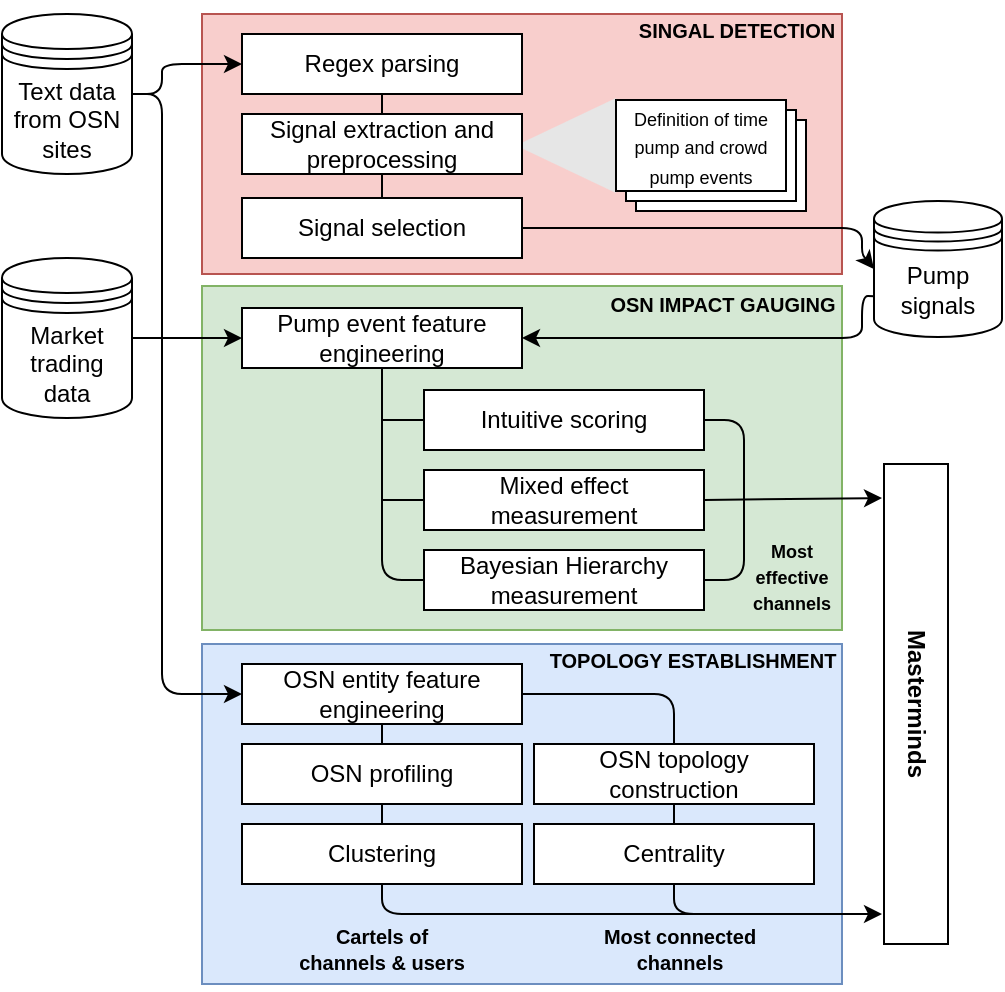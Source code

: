 <mxfile version="20.8.10" type="device" pages="2"><diagram id="hFcyo7SKG9hYKwqTIxHE" name="pipeline"><mxGraphModel dx="2146" dy="-341" grid="1" gridSize="10" guides="1" tooltips="1" connect="1" arrows="1" fold="1" page="1" pageScale="1" pageWidth="850" pageHeight="1100" math="0" shadow="0"><root><mxCell id="0"/><mxCell id="1" parent="0"/><mxCell id="LMPsdpfG9Z7nYj8rWtcw-5" value="" style="rounded=0;whiteSpace=wrap;html=1;strokeWidth=1;fontSize=11;fillColor=#dae8fc;strokeColor=#6c8ebf;" vertex="1" parent="1"><mxGeometry x="-610" y="1685" width="320" height="170" as="geometry"/></mxCell><mxCell id="4zFO5YsZ-21lXDPWHpIx-5" value="" style="rounded=0;whiteSpace=wrap;html=1;strokeWidth=1;fontSize=11;fillColor=#d5e8d4;strokeColor=#82b366;" vertex="1" parent="1"><mxGeometry x="-610" y="1506" width="320" height="172" as="geometry"/></mxCell><mxCell id="h4ynFglpP7KwQ2ysfS5K-2" value="" style="rounded=0;whiteSpace=wrap;html=1;strokeWidth=1;fontSize=11;fillColor=#f8cecc;strokeColor=#b85450;" vertex="1" parent="1"><mxGeometry x="-610" y="1370" width="320" height="130" as="geometry"/></mxCell><mxCell id="bulJUn8QzKS7QkDLNNPb-4" value="" style="triangle;whiteSpace=wrap;html=1;strokeWidth=1;fontSize=11;rotation=-180;strokeColor=none;fillColor=#E6E6E6;" vertex="1" parent="1"><mxGeometry x="-453" y="1412" width="50" height="47.5" as="geometry"/></mxCell><mxCell id="fdvgQ86M-HT2YCrixy-d-2" value="Text data from OSN sites" style="shape=datastore;whiteSpace=wrap;html=1;" vertex="1" parent="1"><mxGeometry x="-710" y="1370" width="65" height="80" as="geometry"/></mxCell><mxCell id="fdvgQ86M-HT2YCrixy-d-3" value="Market trading data" style="shape=datastore;whiteSpace=wrap;html=1;" vertex="1" parent="1"><mxGeometry x="-710" y="1492" width="65" height="80" as="geometry"/></mxCell><mxCell id="RTpszFlLO-ieOjPc3LsJ-2" value="Regex parsing" style="rounded=0;whiteSpace=wrap;html=1;" vertex="1" parent="1"><mxGeometry x="-590" y="1380" width="140" height="30" as="geometry"/></mxCell><mxCell id="RTpszFlLO-ieOjPc3LsJ-3" value="" style="endArrow=classic;html=1;rounded=1;exitX=1;exitY=0.5;exitDx=0;exitDy=0;entryX=0;entryY=0.5;entryDx=0;entryDy=0;" edge="1" parent="1" source="fdvgQ86M-HT2YCrixy-d-2" target="RTpszFlLO-ieOjPc3LsJ-2"><mxGeometry width="50" height="50" relative="1" as="geometry"><mxPoint x="-560" y="1500" as="sourcePoint"/><mxPoint x="-510" y="1450" as="targetPoint"/><Array as="points"><mxPoint x="-630" y="1410"/><mxPoint x="-630" y="1395"/></Array></mxGeometry></mxCell><mxCell id="RTpszFlLO-ieOjPc3LsJ-4" value="Signal extraction and preprocessing" style="rounded=0;whiteSpace=wrap;html=1;" vertex="1" parent="1"><mxGeometry x="-590" y="1420" width="140" height="30" as="geometry"/></mxCell><mxCell id="wP9iwvUKK9UBCMIm2JUu-1" value="Signal selection" style="rounded=0;whiteSpace=wrap;html=1;" vertex="1" parent="1"><mxGeometry x="-590" y="1462" width="140" height="30" as="geometry"/></mxCell><mxCell id="aw3TW7--_1yJEnzlDACL-1" value="Pump event feature engineering" style="rounded=0;whiteSpace=wrap;html=1;" vertex="1" parent="1"><mxGeometry x="-590" y="1517" width="140" height="30" as="geometry"/></mxCell><mxCell id="AV3Gd-HJ1toFQaFnRpra-1" value="Intuitive scoring" style="rounded=0;whiteSpace=wrap;html=1;" vertex="1" parent="1"><mxGeometry x="-499" y="1558" width="140" height="30" as="geometry"/></mxCell><mxCell id="yitPImCCqQZ3QNTDpvER-1" value="Mixed effect measurement" style="rounded=0;whiteSpace=wrap;html=1;" vertex="1" parent="1"><mxGeometry x="-499" y="1598" width="140" height="30" as="geometry"/></mxCell><mxCell id="5csW2cy1z2qp0cd36Omu-1" value="Bayesian Hierarchy measurement" style="rounded=0;whiteSpace=wrap;html=1;" vertex="1" parent="1"><mxGeometry x="-499" y="1638" width="140" height="30" as="geometry"/></mxCell><mxCell id="9rVWPamFsxVoYGK0cKQX-1" value="" style="endArrow=none;html=1;rounded=1;fontSize=11;exitX=0.5;exitY=1;exitDx=0;exitDy=0;entryX=0;entryY=0.5;entryDx=0;entryDy=0;endFill=0;" edge="1" parent="1" source="aw3TW7--_1yJEnzlDACL-1" target="5csW2cy1z2qp0cd36Omu-1"><mxGeometry width="50" height="50" relative="1" as="geometry"><mxPoint x="-560" y="1457" as="sourcePoint"/><mxPoint x="-520" y="1667" as="targetPoint"/><Array as="points"><mxPoint x="-520" y="1653"/></Array></mxGeometry></mxCell><mxCell id="9rVWPamFsxVoYGK0cKQX-2" value="" style="endArrow=none;html=1;rounded=1;fontSize=11;entryX=0;entryY=0.5;entryDx=0;entryDy=0;endFill=0;" edge="1" parent="1" target="yitPImCCqQZ3QNTDpvER-1"><mxGeometry width="50" height="50" relative="1" as="geometry"><mxPoint x="-520" y="1613" as="sourcePoint"/><mxPoint x="-510" y="1398" as="targetPoint"/></mxGeometry></mxCell><mxCell id="9rVWPamFsxVoYGK0cKQX-4" value="" style="endArrow=none;html=1;rounded=1;fontSize=11;entryX=0;entryY=0.5;entryDx=0;entryDy=0;endFill=0;" edge="1" parent="1" target="AV3Gd-HJ1toFQaFnRpra-1"><mxGeometry width="50" height="50" relative="1" as="geometry"><mxPoint x="-520" y="1573" as="sourcePoint"/><mxPoint x="-489" y="1623.0" as="targetPoint"/></mxGeometry></mxCell><mxCell id="h4ynFglpP7KwQ2ysfS5K-1" value="" style="endArrow=classic;html=1;rounded=1;fontSize=11;exitX=1;exitY=0.5;exitDx=0;exitDy=0;entryX=0;entryY=0.5;entryDx=0;entryDy=0;" edge="1" parent="1" source="fdvgQ86M-HT2YCrixy-d-3" target="aw3TW7--_1yJEnzlDACL-1"><mxGeometry width="50" height="50" relative="1" as="geometry"><mxPoint x="-610" y="1450" as="sourcePoint"/><mxPoint x="-560" y="1400" as="targetPoint"/><Array as="points"><mxPoint x="-620" y="1532"/></Array></mxGeometry></mxCell><mxCell id="h4ynFglpP7KwQ2ysfS5K-3" value="" style="endArrow=none;html=1;rounded=1;fontSize=11;entryX=0.5;entryY=1;entryDx=0;entryDy=0;exitX=0.5;exitY=0;exitDx=0;exitDy=0;" edge="1" parent="1" source="RTpszFlLO-ieOjPc3LsJ-4" target="RTpszFlLO-ieOjPc3LsJ-2"><mxGeometry width="50" height="50" relative="1" as="geometry"><mxPoint x="-610" y="1490" as="sourcePoint"/><mxPoint x="-560" y="1440" as="targetPoint"/></mxGeometry></mxCell><mxCell id="h4ynFglpP7KwQ2ysfS5K-4" value="" style="endArrow=none;html=1;rounded=1;fontSize=11;entryX=0.5;entryY=1;entryDx=0;entryDy=0;exitX=0.5;exitY=0;exitDx=0;exitDy=0;" edge="1" parent="1" source="wP9iwvUKK9UBCMIm2JUu-1" target="RTpszFlLO-ieOjPc3LsJ-4"><mxGeometry width="50" height="50" relative="1" as="geometry"><mxPoint x="-610" y="1490" as="sourcePoint"/><mxPoint x="-560" y="1440" as="targetPoint"/></mxGeometry></mxCell><mxCell id="h4ynFglpP7KwQ2ysfS5K-5" value="" style="endArrow=classic;html=1;rounded=1;fontSize=11;exitX=1;exitY=0.5;exitDx=0;exitDy=0;entryX=0;entryY=0.5;entryDx=0;entryDy=0;" edge="1" parent="1" source="wP9iwvUKK9UBCMIm2JUu-1" target="0-fZ4DdakGQQ-2PFRWyx-4"><mxGeometry width="50" height="50" relative="1" as="geometry"><mxPoint x="-610" y="1490" as="sourcePoint"/><mxPoint x="-220" y="1470" as="targetPoint"/><Array as="points"><mxPoint x="-280" y="1477"/><mxPoint x="-280" y="1490"/></Array></mxGeometry></mxCell><mxCell id="4zFO5YsZ-21lXDPWHpIx-4" value="" style="rounded=0;whiteSpace=wrap;html=1;strokeWidth=1;" vertex="1" parent="1"><mxGeometry x="-393" y="1423" width="85" height="45.5" as="geometry"/></mxCell><mxCell id="4zFO5YsZ-21lXDPWHpIx-3" value="" style="rounded=0;whiteSpace=wrap;html=1;strokeWidth=1;" vertex="1" parent="1"><mxGeometry x="-398" y="1418" width="85" height="45.5" as="geometry"/></mxCell><mxCell id="bulJUn8QzKS7QkDLNNPb-1" value="&lt;font style=&quot;font-size: 9px;&quot;&gt;Definition of time pump and crowd pump events&lt;/font&gt;" style="rounded=0;whiteSpace=wrap;html=1;strokeWidth=1;" vertex="1" parent="1"><mxGeometry x="-403" y="1413" width="85" height="45.5" as="geometry"/></mxCell><mxCell id="4zFO5YsZ-21lXDPWHpIx-6" value="&lt;b&gt;&lt;font style=&quot;font-size: 10px;&quot;&gt;SINGAL DETECTION&lt;/font&gt;&lt;/b&gt;" style="text;html=1;align=center;verticalAlign=middle;resizable=0;points=[];autosize=1;strokeColor=none;fillColor=none;fontSize=9;" vertex="1" parent="1"><mxGeometry x="-403" y="1363" width="120" height="30" as="geometry"/></mxCell><mxCell id="DpXXFIFKZd3CjVidc8o--1" value="&lt;b&gt;&lt;font style=&quot;font-size: 10px;&quot;&gt;OSN IMPACT GAUGING&lt;/font&gt;&lt;/b&gt;" style="text;html=1;align=center;verticalAlign=middle;resizable=0;points=[];autosize=1;strokeColor=none;fillColor=none;fontSize=9;" vertex="1" parent="1"><mxGeometry x="-420" y="1500" width="140" height="30" as="geometry"/></mxCell><mxCell id="PpdiuZP2IT5jiJz8B8EC-1" value="OSN entity feature engineering" style="rounded=0;whiteSpace=wrap;html=1;" vertex="1" parent="1"><mxGeometry x="-590" y="1695" width="140" height="30" as="geometry"/></mxCell><mxCell id="PpdiuZP2IT5jiJz8B8EC-2" value="OSN profiling" style="rounded=0;whiteSpace=wrap;html=1;" vertex="1" parent="1"><mxGeometry x="-590" y="1735" width="140" height="30" as="geometry"/></mxCell><mxCell id="NkS6HyXxKaB-GAdERYc8-1" value="Clustering" style="rounded=0;whiteSpace=wrap;html=1;" vertex="1" parent="1"><mxGeometry x="-590" y="1775" width="140" height="30" as="geometry"/></mxCell><mxCell id="NkS6HyXxKaB-GAdERYc8-2" value="&lt;b&gt;&lt;font style=&quot;font-size: 12px;&quot;&gt;Masterminds&lt;/font&gt;&lt;/b&gt;" style="rounded=0;whiteSpace=wrap;html=1;labelBackgroundColor=#FFFFFF;strokeWidth=1;fontSize=10;fillColor=#FFFFFF;rotation=90;" vertex="1" parent="1"><mxGeometry x="-373" y="1699" width="240" height="32" as="geometry"/></mxCell><mxCell id="r5CE1kBbo17s382T9XMS-1" value="OSN topology construction" style="rounded=0;whiteSpace=wrap;html=1;" vertex="1" parent="1"><mxGeometry x="-444" y="1735" width="140" height="30" as="geometry"/></mxCell><mxCell id="RsBl9d80WEwoUgto2kTh-2" value="Centrality" style="rounded=0;whiteSpace=wrap;html=1;" vertex="1" parent="1"><mxGeometry x="-444" y="1775" width="140" height="30" as="geometry"/></mxCell><mxCell id="RsBl9d80WEwoUgto2kTh-3" value="" style="endArrow=classic;html=1;rounded=1;fontSize=12;exitX=1;exitY=0.5;exitDx=0;exitDy=0;entryX=0;entryY=0.5;entryDx=0;entryDy=0;" edge="1" parent="1" source="fdvgQ86M-HT2YCrixy-d-2" target="PpdiuZP2IT5jiJz8B8EC-1"><mxGeometry width="50" height="50" relative="1" as="geometry"><mxPoint x="-590" y="1610" as="sourcePoint"/><mxPoint x="-540" y="1560" as="targetPoint"/><Array as="points"><mxPoint x="-630" y="1410"/><mxPoint x="-630" y="1710"/></Array></mxGeometry></mxCell><mxCell id="RsBl9d80WEwoUgto2kTh-4" value="" style="endArrow=none;html=1;rounded=1;fontSize=12;entryX=0.5;entryY=0;entryDx=0;entryDy=0;exitX=1;exitY=0.5;exitDx=0;exitDy=0;" edge="1" parent="1" source="PpdiuZP2IT5jiJz8B8EC-1" target="r5CE1kBbo17s382T9XMS-1"><mxGeometry width="50" height="50" relative="1" as="geometry"><mxPoint x="-583" y="1655" as="sourcePoint"/><mxPoint x="-533" y="1605" as="targetPoint"/><Array as="points"><mxPoint x="-374" y="1710"/></Array></mxGeometry></mxCell><mxCell id="RsBl9d80WEwoUgto2kTh-5" value="" style="endArrow=none;html=1;rounded=1;fontSize=12;exitX=0.5;exitY=1;exitDx=0;exitDy=0;entryX=0.5;entryY=0;entryDx=0;entryDy=0;" edge="1" parent="1" source="PpdiuZP2IT5jiJz8B8EC-1" target="PpdiuZP2IT5jiJz8B8EC-2"><mxGeometry width="50" height="50" relative="1" as="geometry"><mxPoint x="-613" y="1665" as="sourcePoint"/><mxPoint x="-563" y="1615" as="targetPoint"/></mxGeometry></mxCell><mxCell id="RsBl9d80WEwoUgto2kTh-6" value="" style="endArrow=none;html=1;rounded=1;fontSize=12;entryX=0.5;entryY=1;entryDx=0;entryDy=0;exitX=0.5;exitY=0;exitDx=0;exitDy=0;" edge="1" parent="1" source="NkS6HyXxKaB-GAdERYc8-1" target="PpdiuZP2IT5jiJz8B8EC-2"><mxGeometry width="50" height="50" relative="1" as="geometry"><mxPoint x="-603" y="1775" as="sourcePoint"/><mxPoint x="-603" y="1765" as="targetPoint"/></mxGeometry></mxCell><mxCell id="RsBl9d80WEwoUgto2kTh-7" value="" style="endArrow=none;html=1;rounded=1;fontSize=12;entryX=0.5;entryY=1;entryDx=0;entryDy=0;exitX=0.5;exitY=0;exitDx=0;exitDy=0;" edge="1" parent="1" source="RsBl9d80WEwoUgto2kTh-2" target="r5CE1kBbo17s382T9XMS-1"><mxGeometry width="50" height="50" relative="1" as="geometry"><mxPoint x="-510" y="1785" as="sourcePoint"/><mxPoint x="-510" y="1775" as="targetPoint"/></mxGeometry></mxCell><mxCell id="LMPsdpfG9Z7nYj8rWtcw-1" value="&lt;span style=&quot;color: rgb(0, 0, 0); font-family: Helvetica; font-style: normal; font-variant-ligatures: normal; font-variant-caps: normal; letter-spacing: normal; orphans: 2; text-indent: 0px; text-transform: none; widows: 2; word-spacing: 0px; -webkit-text-stroke-width: 0px; text-decoration-thickness: initial; text-decoration-style: initial; text-decoration-color: initial; float: none; display: inline !important;&quot;&gt;&lt;font size=&quot;1&quot; style=&quot;&quot;&gt;&lt;b style=&quot;font-size: 9px;&quot;&gt;Most effective channels&lt;/b&gt;&lt;/font&gt;&lt;/span&gt;" style="text;whiteSpace=wrap;html=1;fontSize=11;align=center;" vertex="1" parent="1"><mxGeometry x="-335" y="1625" width="40" height="40" as="geometry"/></mxCell><mxCell id="LMPsdpfG9Z7nYj8rWtcw-3" value="" style="endArrow=classic;html=1;rounded=1;fontSize=12;exitX=0.5;exitY=1;exitDx=0;exitDy=0;" edge="1" parent="1" source="RsBl9d80WEwoUgto2kTh-2"><mxGeometry width="50" height="50" relative="1" as="geometry"><mxPoint x="-590" y="1720" as="sourcePoint"/><mxPoint x="-270" y="1820" as="targetPoint"/><Array as="points"><mxPoint x="-374" y="1820"/></Array></mxGeometry></mxCell><mxCell id="LMPsdpfG9Z7nYj8rWtcw-4" value="" style="endArrow=none;html=1;rounded=1;fontSize=12;entryX=0.5;entryY=1;entryDx=0;entryDy=0;" edge="1" parent="1" target="NkS6HyXxKaB-GAdERYc8-1"><mxGeometry width="50" height="50" relative="1" as="geometry"><mxPoint x="-355" y="1820" as="sourcePoint"/><mxPoint x="-510" y="1775" as="targetPoint"/><Array as="points"><mxPoint x="-520" y="1820"/></Array></mxGeometry></mxCell><mxCell id="LMPsdpfG9Z7nYj8rWtcw-6" value="&lt;b&gt;&lt;font style=&quot;font-size: 10px;&quot;&gt;TOPOLOGY ESTABLISHMENT&lt;/font&gt;&lt;/b&gt;" style="text;html=1;align=center;verticalAlign=middle;resizable=0;points=[];autosize=1;strokeColor=none;fillColor=none;fontSize=9;" vertex="1" parent="1"><mxGeometry x="-450" y="1678" width="170" height="30" as="geometry"/></mxCell><mxCell id="LMPsdpfG9Z7nYj8rWtcw-7" value="&lt;font size=&quot;1&quot;&gt;&lt;b style=&quot;&quot;&gt;Most connected channels&lt;/b&gt;&lt;/font&gt;" style="text;whiteSpace=wrap;html=1;fontSize=11;align=center;" vertex="1" parent="1"><mxGeometry x="-426.5" y="1818" width="110" height="40" as="geometry"/></mxCell><mxCell id="CH0QXss6Qcjo1eN0-BYG-1" value="&lt;font size=&quot;1&quot;&gt;&lt;b style=&quot;&quot;&gt;Cartels of&lt;br&gt;channels &amp;amp; users&lt;/b&gt;&lt;/font&gt;" style="text;whiteSpace=wrap;html=1;fontSize=11;align=center;" vertex="1" parent="1"><mxGeometry x="-575" y="1818" width="110" height="40" as="geometry"/></mxCell><mxCell id="0-fZ4DdakGQQ-2PFRWyx-2" value="" style="endArrow=classic;html=1;rounded=1;fontSize=12;exitX=1;exitY=0.5;exitDx=0;exitDy=0;" edge="1" parent="1" source="yitPImCCqQZ3QNTDpvER-1"><mxGeometry width="50" height="50" relative="1" as="geometry"><mxPoint x="-420" y="1600" as="sourcePoint"/><mxPoint x="-270" y="1612" as="targetPoint"/></mxGeometry></mxCell><mxCell id="0-fZ4DdakGQQ-2PFRWyx-3" value="" style="endArrow=none;html=1;rounded=1;fontSize=12;exitX=1;exitY=0.5;exitDx=0;exitDy=0;entryX=1;entryY=0.5;entryDx=0;entryDy=0;" edge="1" parent="1" source="5csW2cy1z2qp0cd36Omu-1" target="AV3Gd-HJ1toFQaFnRpra-1"><mxGeometry width="50" height="50" relative="1" as="geometry"><mxPoint x="-400" y="1620" as="sourcePoint"/><mxPoint x="-340" y="1610" as="targetPoint"/><Array as="points"><mxPoint x="-339" y="1653"/><mxPoint x="-339" y="1573"/></Array></mxGeometry></mxCell><mxCell id="0-fZ4DdakGQQ-2PFRWyx-4" value="&lt;font style=&quot;font-size: 12px;&quot;&gt;Pump signals&lt;/font&gt;" style="shape=datastore;whiteSpace=wrap;html=1;" vertex="1" parent="1"><mxGeometry x="-274" y="1463.5" width="64" height="68" as="geometry"/></mxCell><mxCell id="0-fZ4DdakGQQ-2PFRWyx-6" value="" style="endArrow=classic;html=1;rounded=1;fontSize=12;exitX=0;exitY=0.7;exitDx=0;exitDy=0;entryX=1;entryY=0.5;entryDx=0;entryDy=0;" edge="1" parent="1" source="0-fZ4DdakGQQ-2PFRWyx-4" target="aw3TW7--_1yJEnzlDACL-1"><mxGeometry width="50" height="50" relative="1" as="geometry"><mxPoint x="-340" y="1500" as="sourcePoint"/><mxPoint x="-290" y="1450" as="targetPoint"/><Array as="points"><mxPoint x="-280" y="1511"/><mxPoint x="-280" y="1532"/></Array></mxGeometry></mxCell></root></mxGraphModel></diagram><diagram name="draft" id="e1wFYsPqcQ0wLVG2scBn"><mxGraphModel dx="2422" dy="-235" grid="1" gridSize="10" guides="1" tooltips="1" connect="1" arrows="1" fold="1" page="1" pageScale="1" pageWidth="827" pageHeight="1169" math="0" shadow="0"><root><mxCell id="0"/><mxCell id="1" parent="0"/><mxCell id="grGa16mLLxmnXQvjI8Sc-6" value="" style="edgeStyle=orthogonalEdgeStyle;rounded=0;orthogonalLoop=1;jettySize=auto;html=1;exitX=0.5;exitY=1;exitDx=0;exitDy=0;exitPerimeter=0;" parent="1" source="BK7KdO3getuLrdnfMNvx-3" target="grGa16mLLxmnXQvjI8Sc-5" edge="1"><mxGeometry relative="1" as="geometry"><mxPoint x="-480" y="1460" as="sourcePoint"/></mxGeometry></mxCell><mxCell id="grGa16mLLxmnXQvjI8Sc-27" style="edgeStyle=orthogonalEdgeStyle;rounded=0;orthogonalLoop=1;jettySize=auto;html=1;entryX=0.5;entryY=0;entryDx=0;entryDy=0;fontSize=50;" parent="1" source="grGa16mLLxmnXQvjI8Sc-5" target="grGa16mLLxmnXQvjI8Sc-36" edge="1"><mxGeometry relative="1" as="geometry"><mxPoint x="-498.84" y="1679.7" as="targetPoint"/></mxGeometry></mxCell><mxCell id="grGa16mLLxmnXQvjI8Sc-5" value="Signals extraction and preprocessing" style="whiteSpace=wrap;html=1;rounded=1;" parent="1" vertex="1"><mxGeometry x="-550" y="1520" width="120" height="40" as="geometry"/></mxCell><mxCell id="grGa16mLLxmnXQvjI8Sc-7" value="&lt;div&gt;Regex Parsing &lt;/div&gt;" style="text;html=1;align=center;verticalAlign=middle;resizable=0;points=[];autosize=1;strokeColor=none;fillColor=none;" parent="1" vertex="1"><mxGeometry x="-550" y="1445" width="100" height="30" as="geometry"/></mxCell><mxCell id="grGa16mLLxmnXQvjI8Sc-25" value="OSN Impact gauging" style="rounded=1;whiteSpace=wrap;html=1;fontSize=50;" parent="1" vertex="1"><mxGeometry x="110" y="1310" width="380" height="150" as="geometry"/></mxCell><mxCell id="grGa16mLLxmnXQvjI8Sc-26" value="Topology Construction and Pruning" style="rounded=1;whiteSpace=wrap;html=1;fontSize=50;" parent="1" vertex="1"><mxGeometry x="630" y="1370" width="470" height="180" as="geometry"/></mxCell><mxCell id="grGa16mLLxmnXQvjI8Sc-29" value="&lt;div&gt;Signal Selection&lt;/div&gt;&lt;div&gt;&lt;br&gt;&lt;/div&gt;" style="text;html=1;align=center;verticalAlign=middle;resizable=0;points=[];autosize=1;strokeColor=none;fillColor=none;fontSize=12;" parent="1" vertex="1"><mxGeometry x="-220" y="1570" width="110" height="40" as="geometry"/></mxCell><mxCell id="grGa16mLLxmnXQvjI8Sc-41" style="edgeStyle=orthogonalEdgeStyle;rounded=0;orthogonalLoop=1;jettySize=auto;html=1;entryX=0;entryY=0.5;entryDx=0;entryDy=0;fontSize=12;exitX=1;exitY=0.5;exitDx=0;exitDy=0;exitPerimeter=0;" parent="1" source="BK7KdO3getuLrdnfMNvx-2" target="grGa16mLLxmnXQvjI8Sc-39" edge="1"><mxGeometry relative="1" as="geometry"><mxPoint x="-50" y="1440" as="sourcePoint"/></mxGeometry></mxCell><mxCell id="grGa16mLLxmnXQvjI8Sc-43" style="edgeStyle=orthogonalEdgeStyle;rounded=0;orthogonalLoop=1;jettySize=auto;html=1;entryX=0;entryY=0.5;entryDx=0;entryDy=0;fontSize=12;" parent="1" source="grGa16mLLxmnXQvjI8Sc-36" target="grGa16mLLxmnXQvjI8Sc-39" edge="1"><mxGeometry relative="1" as="geometry"/></mxCell><mxCell id="grGa16mLLxmnXQvjI8Sc-36" value="&lt;div&gt;Pump signals from various channels&lt;/div&gt;" style="rounded=1;whiteSpace=wrap;html=1;fontSize=12;" parent="1" vertex="1"><mxGeometry x="-170" y="1830" width="120" height="60" as="geometry"/></mxCell><mxCell id="grGa16mLLxmnXQvjI8Sc-47" style="edgeStyle=orthogonalEdgeStyle;rounded=0;orthogonalLoop=1;jettySize=auto;html=1;entryX=0;entryY=0.5;entryDx=0;entryDy=0;fontSize=12;" parent="1" source="grGa16mLLxmnXQvjI8Sc-39" target="grGa16mLLxmnXQvjI8Sc-44" edge="1"><mxGeometry relative="1" as="geometry"/></mxCell><mxCell id="grGa16mLLxmnXQvjI8Sc-48" style="edgeStyle=orthogonalEdgeStyle;rounded=0;orthogonalLoop=1;jettySize=auto;html=1;entryX=0;entryY=0.5;entryDx=0;entryDy=0;fontSize=12;" parent="1" source="grGa16mLLxmnXQvjI8Sc-39" target="grGa16mLLxmnXQvjI8Sc-45" edge="1"><mxGeometry relative="1" as="geometry"/></mxCell><mxCell id="grGa16mLLxmnXQvjI8Sc-49" style="edgeStyle=orthogonalEdgeStyle;rounded=0;orthogonalLoop=1;jettySize=auto;html=1;entryX=0;entryY=0.5;entryDx=0;entryDy=0;fontSize=12;" parent="1" source="grGa16mLLxmnXQvjI8Sc-39" target="grGa16mLLxmnXQvjI8Sc-46" edge="1"><mxGeometry relative="1" as="geometry"/></mxCell><mxCell id="grGa16mLLxmnXQvjI8Sc-39" value="Pumpfeatures: Total volues, duration, price increase, volume increase" style="rounded=1;whiteSpace=wrap;html=1;fontSize=12;" parent="1" vertex="1"><mxGeometry x="41" y="1800" width="120" height="60" as="geometry"/></mxCell><mxCell id="grGa16mLLxmnXQvjI8Sc-52" style="edgeStyle=orthogonalEdgeStyle;rounded=0;orthogonalLoop=1;jettySize=auto;html=1;entryX=0;entryY=0.5;entryDx=0;entryDy=0;fontSize=12;" parent="1" source="grGa16mLLxmnXQvjI8Sc-44" target="grGa16mLLxmnXQvjI8Sc-51" edge="1"><mxGeometry relative="1" as="geometry"/></mxCell><mxCell id="grGa16mLLxmnXQvjI8Sc-44" value="Intuitive score" style="rounded=1;whiteSpace=wrap;html=1;fontSize=12;" parent="1" vertex="1"><mxGeometry x="250" y="1640" width="120" height="60" as="geometry"/></mxCell><mxCell id="grGa16mLLxmnXQvjI8Sc-53" style="edgeStyle=orthogonalEdgeStyle;rounded=0;orthogonalLoop=1;jettySize=auto;html=1;entryX=0;entryY=0.5;entryDx=0;entryDy=0;fontSize=12;" parent="1" source="grGa16mLLxmnXQvjI8Sc-45" target="grGa16mLLxmnXQvjI8Sc-51" edge="1"><mxGeometry relative="1" as="geometry"/></mxCell><mxCell id="grGa16mLLxmnXQvjI8Sc-45" value="Mixed effect measurement" style="rounded=1;whiteSpace=wrap;html=1;fontSize=12;" parent="1" vertex="1"><mxGeometry x="250" y="1810" width="120" height="60" as="geometry"/></mxCell><mxCell id="grGa16mLLxmnXQvjI8Sc-54" style="edgeStyle=orthogonalEdgeStyle;rounded=0;orthogonalLoop=1;jettySize=auto;html=1;entryX=0;entryY=0.5;entryDx=0;entryDy=0;fontSize=12;" parent="1" source="grGa16mLLxmnXQvjI8Sc-46" target="grGa16mLLxmnXQvjI8Sc-51" edge="1"><mxGeometry relative="1" as="geometry"/></mxCell><mxCell id="grGa16mLLxmnXQvjI8Sc-46" value="&lt;div&gt;Bayesian Hierarchy measurement&lt;/div&gt;" style="rounded=1;whiteSpace=wrap;html=1;fontSize=12;" parent="1" vertex="1"><mxGeometry x="250" y="1990" width="120" height="60" as="geometry"/></mxCell><mxCell id="grGa16mLLxmnXQvjI8Sc-74" style="edgeStyle=orthogonalEdgeStyle;rounded=0;orthogonalLoop=1;jettySize=auto;html=1;fontSize=12;entryX=0.25;entryY=0;entryDx=0;entryDy=0;" parent="1" source="grGa16mLLxmnXQvjI8Sc-51" target="grGa16mLLxmnXQvjI8Sc-77" edge="1"><mxGeometry relative="1" as="geometry"><mxPoint x="550" y="2300" as="targetPoint"/></mxGeometry></mxCell><mxCell id="grGa16mLLxmnXQvjI8Sc-51" value="Most effective channels" style="rounded=1;whiteSpace=wrap;html=1;fontSize=12;" parent="1" vertex="1"><mxGeometry x="460" y="1810" width="120" height="60" as="geometry"/></mxCell><mxCell id="grGa16mLLxmnXQvjI8Sc-69" style="edgeStyle=orthogonalEdgeStyle;rounded=0;orthogonalLoop=1;jettySize=auto;html=1;entryX=0;entryY=0.25;entryDx=0;entryDy=0;fontSize=12;" parent="1" source="grGa16mLLxmnXQvjI8Sc-65" target="grGa16mLLxmnXQvjI8Sc-66" edge="1"><mxGeometry relative="1" as="geometry"/></mxCell><mxCell id="grGa16mLLxmnXQvjI8Sc-72" style="edgeStyle=orthogonalEdgeStyle;rounded=0;orthogonalLoop=1;jettySize=auto;html=1;entryX=0;entryY=0.5;entryDx=0;entryDy=0;fontSize=12;" parent="1" source="grGa16mLLxmnXQvjI8Sc-65" target="grGa16mLLxmnXQvjI8Sc-68" edge="1"><mxGeometry relative="1" as="geometry"/></mxCell><mxCell id="grGa16mLLxmnXQvjI8Sc-65" value="Network Feature Engineering " style="rounded=1;whiteSpace=wrap;html=1;fontSize=12;" parent="1" vertex="1"><mxGeometry x="800" y="1590" width="120" height="60" as="geometry"/></mxCell><mxCell id="grGa16mLLxmnXQvjI8Sc-76" style="edgeStyle=orthogonalEdgeStyle;rounded=0;orthogonalLoop=1;jettySize=auto;html=1;fontSize=12;" parent="1" source="grGa16mLLxmnXQvjI8Sc-66" target="grGa16mLLxmnXQvjI8Sc-77" edge="1"><mxGeometry relative="1" as="geometry"><mxPoint x="770" y="2260" as="targetPoint"/></mxGeometry></mxCell><mxCell id="grGa16mLLxmnXQvjI8Sc-66" value="Cartels of channels" style="rounded=1;whiteSpace=wrap;html=1;fontSize=12;" parent="1" vertex="1"><mxGeometry x="715" y="1900" width="120" height="60" as="geometry"/></mxCell><mxCell id="grGa16mLLxmnXQvjI8Sc-75" style="edgeStyle=orthogonalEdgeStyle;rounded=0;orthogonalLoop=1;jettySize=auto;html=1;fontSize=12;entryX=1;entryY=0.5;entryDx=0;entryDy=0;" parent="1" source="grGa16mLLxmnXQvjI8Sc-68" target="grGa16mLLxmnXQvjI8Sc-77" edge="1"><mxGeometry relative="1" as="geometry"><mxPoint x="1010" y="2260" as="targetPoint"/></mxGeometry></mxCell><mxCell id="grGa16mLLxmnXQvjI8Sc-68" value="most connected channels" style="rounded=1;whiteSpace=wrap;html=1;fontSize=12;" parent="1" vertex="1"><mxGeometry x="970" y="1910" width="120" height="60" as="geometry"/></mxCell><mxCell id="grGa16mLLxmnXQvjI8Sc-71" value="&lt;div&gt;Clustering&lt;/div&gt;" style="text;html=1;align=center;verticalAlign=middle;resizable=0;points=[];autosize=1;strokeColor=none;fillColor=none;fontSize=12;" parent="1" vertex="1"><mxGeometry x="780" y="1730" width="80" height="30" as="geometry"/></mxCell><mxCell id="grGa16mLLxmnXQvjI8Sc-73" value="&lt;h2 data-ved=&quot;2ahUKEwjy05CVn_X8AhXGYcAKHcrtB54Q3B0oAXoECFgQEA&quot; data-attrid=&quot;title&quot; data-local-attribute=&quot;d3bn&quot; class=&quot;qrShPb kno-ecr-pt PZPZlf q8U8x&quot;&gt;&lt;span style=&quot;font-weight: normal; font-size: 12px;&quot;&gt;Centrality&lt;/span&gt;&lt;/h2&gt;" style="text;html=1;align=center;verticalAlign=middle;resizable=0;points=[];autosize=1;strokeColor=none;fillColor=none;fontSize=12;" parent="1" vertex="1"><mxGeometry x="950" y="1780" width="70" height="60" as="geometry"/></mxCell><mxCell id="grGa16mLLxmnXQvjI8Sc-77" value="Bad guys " style="rounded=1;whiteSpace=wrap;html=1;fontSize=12;" parent="1" vertex="1"><mxGeometry x="-20" y="2380" width="760" height="300" as="geometry"/></mxCell><mxCell id="BK7KdO3getuLrdnfMNvx-1" value="&lt;font style=&quot;font-size: 50px;&quot;&gt;Signal Detection&lt;/font&gt;" style="rounded=1;whiteSpace=wrap;html=1;" vertex="1" parent="1"><mxGeometry x="-450" y="1190" width="340" height="160" as="geometry"/></mxCell><mxCell id="BK7KdO3getuLrdnfMNvx-2" value="Market Trading data" style="shape=cylinder3;whiteSpace=wrap;html=1;boundedLbl=1;backgroundOutline=1;size=15;" vertex="1" parent="1"><mxGeometry x="-110" y="1310" width="100" height="90" as="geometry"/></mxCell><mxCell id="BK7KdO3getuLrdnfMNvx-3" value="Text Message From Telegram" style="shape=cylinder3;whiteSpace=wrap;html=1;boundedLbl=1;backgroundOutline=1;size=15;" vertex="1" parent="1"><mxGeometry x="-640" y="1340" width="90" height="100" as="geometry"/></mxCell><mxCell id="BK7KdO3getuLrdnfMNvx-4" value="Time pump and crowd pump event" style="rounded=1;whiteSpace=wrap;html=1;" vertex="1" parent="1"><mxGeometry x="-260" y="1600" width="120" height="60" as="geometry"/></mxCell></root></mxGraphModel></diagram></mxfile>